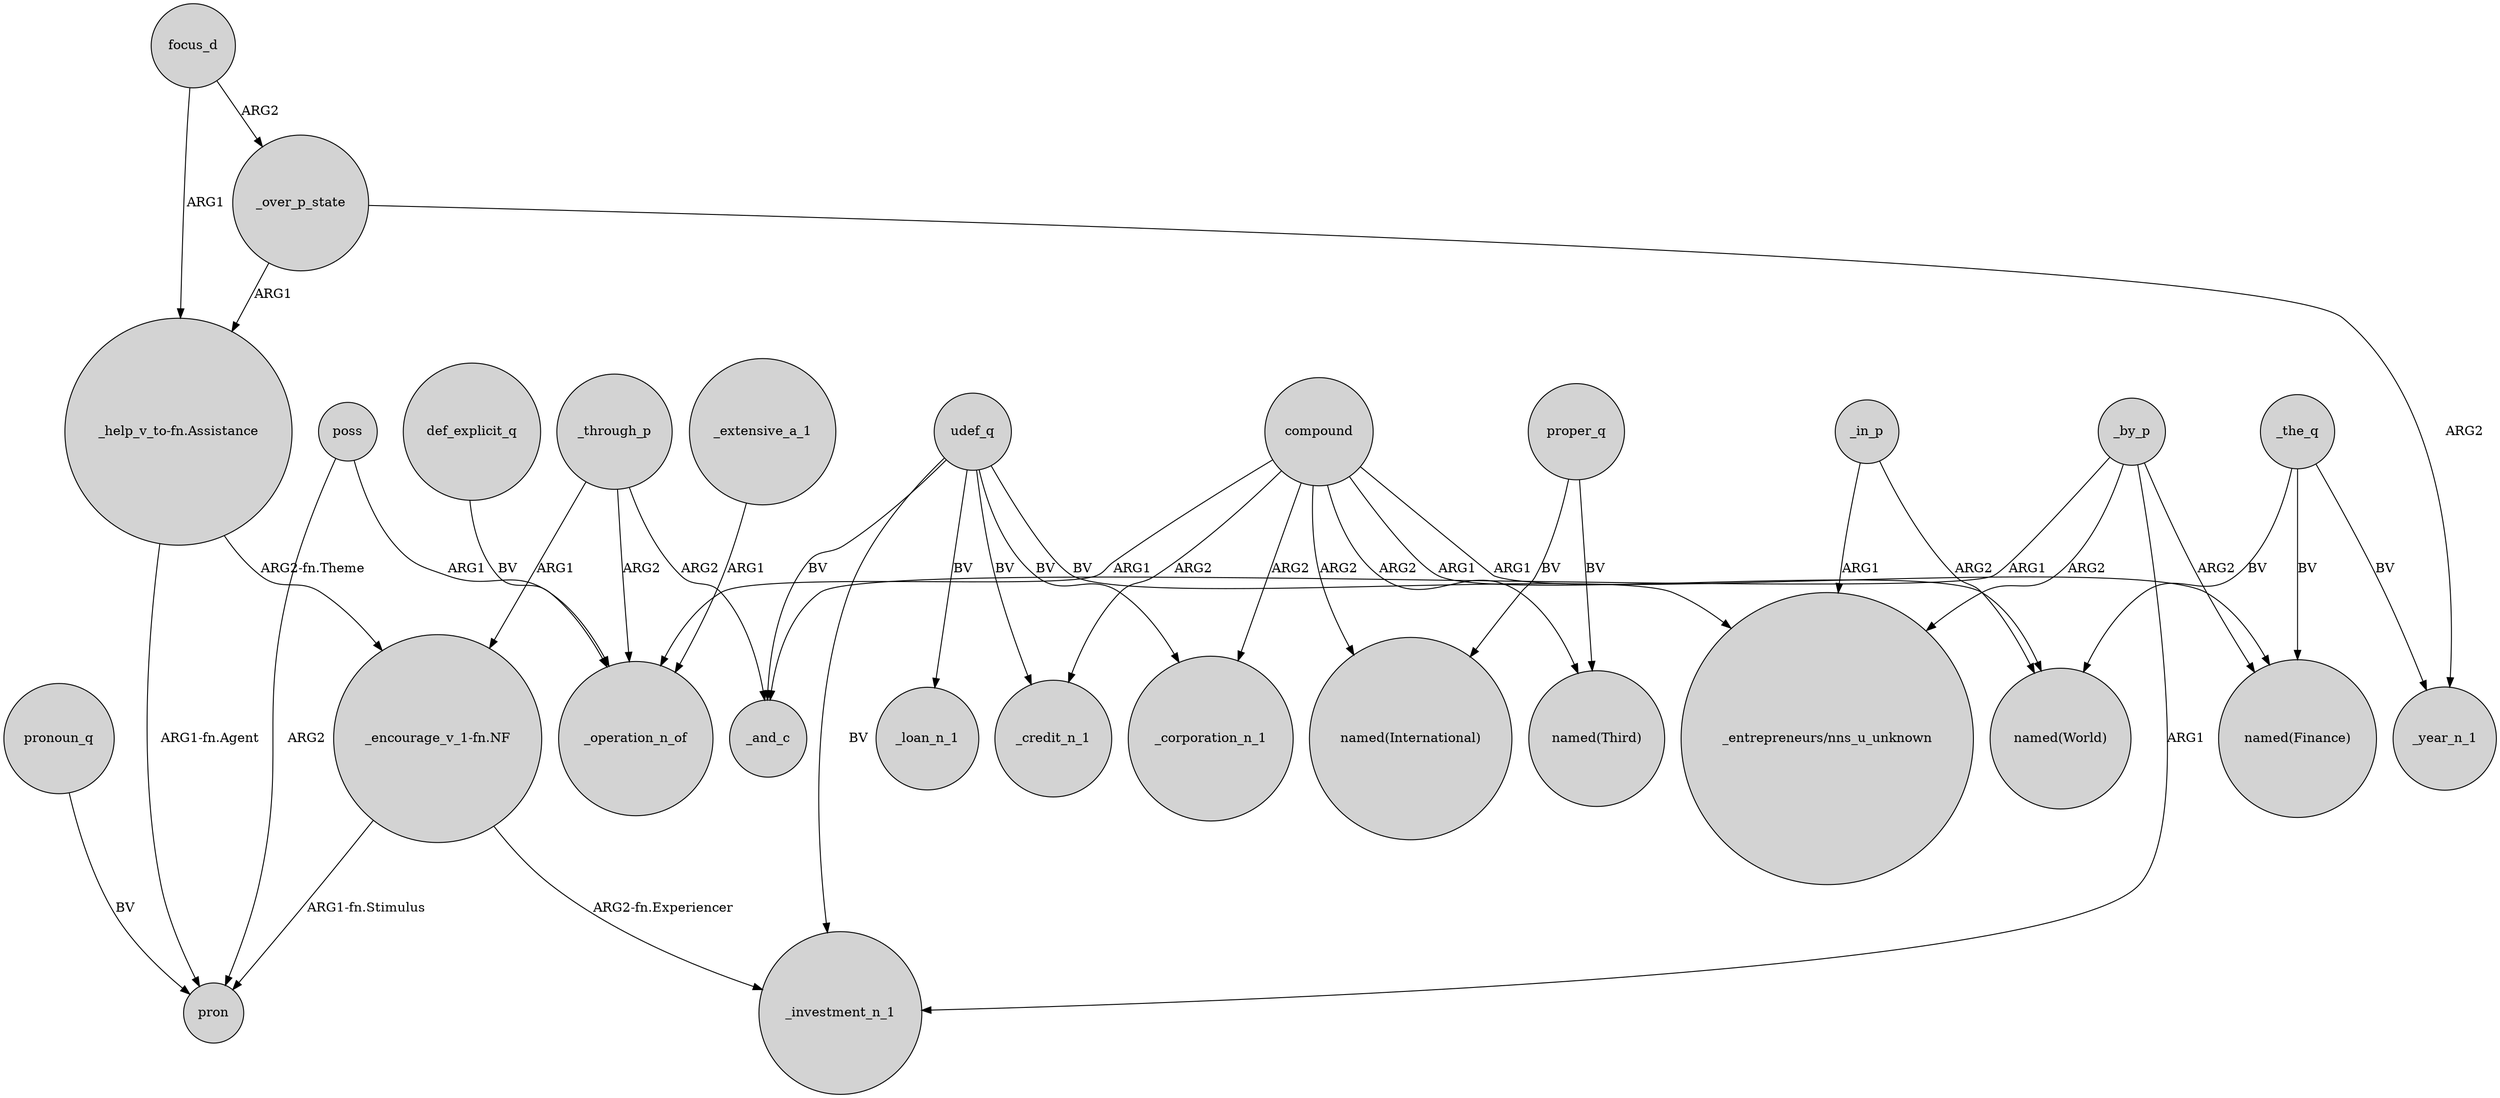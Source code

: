 digraph {
	node [shape=circle style=filled]
	compound -> _operation_n_of [label=ARG1]
	poss -> pron [label=ARG2]
	_the_q -> "named(Finance)" [label=BV]
	udef_q -> _credit_n_1 [label=BV]
	poss -> _operation_n_of [label=ARG1]
	focus_d -> _over_p_state [label=ARG2]
	"_help_v_to-fn.Assistance" -> pron [label="ARG1-fn.Agent"]
	_in_p -> "named(World)" [label=ARG2]
	compound -> _credit_n_1 [label=ARG2]
	"_encourage_v_1-fn.NF" -> _investment_n_1 [label="ARG2-fn.Experiencer"]
	compound -> _corporation_n_1 [label=ARG2]
	_in_p -> "_entrepreneurs/nns_u_unknown" [label=ARG1]
	_by_p -> "named(Finance)" [label=ARG2]
	_extensive_a_1 -> _operation_n_of [label=ARG1]
	_over_p_state -> "_help_v_to-fn.Assistance" [label=ARG1]
	_the_q -> "named(World)" [label=BV]
	_by_p -> _and_c [label=ARG1]
	"_encourage_v_1-fn.NF" -> pron [label="ARG1-fn.Stimulus"]
	_through_p -> _and_c [label=ARG2]
	pronoun_q -> pron [label=BV]
	udef_q -> _corporation_n_1 [label=BV]
	_over_p_state -> _year_n_1 [label=ARG2]
	def_explicit_q -> _operation_n_of [label=BV]
	compound -> "named(Finance)" [label=ARG1]
	_through_p -> "_encourage_v_1-fn.NF" [label=ARG1]
	compound -> "named(World)" [label=ARG1]
	"_help_v_to-fn.Assistance" -> "_encourage_v_1-fn.NF" [label="ARG2-fn.Theme"]
	_by_p -> "_entrepreneurs/nns_u_unknown" [label=ARG2]
	compound -> "named(International)" [label=ARG2]
	_the_q -> _year_n_1 [label=BV]
	udef_q -> _investment_n_1 [label=BV]
	proper_q -> "named(Third)" [label=BV]
	focus_d -> "_help_v_to-fn.Assistance" [label=ARG1]
	_by_p -> _investment_n_1 [label=ARG1]
	udef_q -> _and_c [label=BV]
	udef_q -> "_entrepreneurs/nns_u_unknown" [label=BV]
	compound -> "named(Third)" [label=ARG2]
	udef_q -> _loan_n_1 [label=BV]
	_through_p -> _operation_n_of [label=ARG2]
	proper_q -> "named(International)" [label=BV]
}
